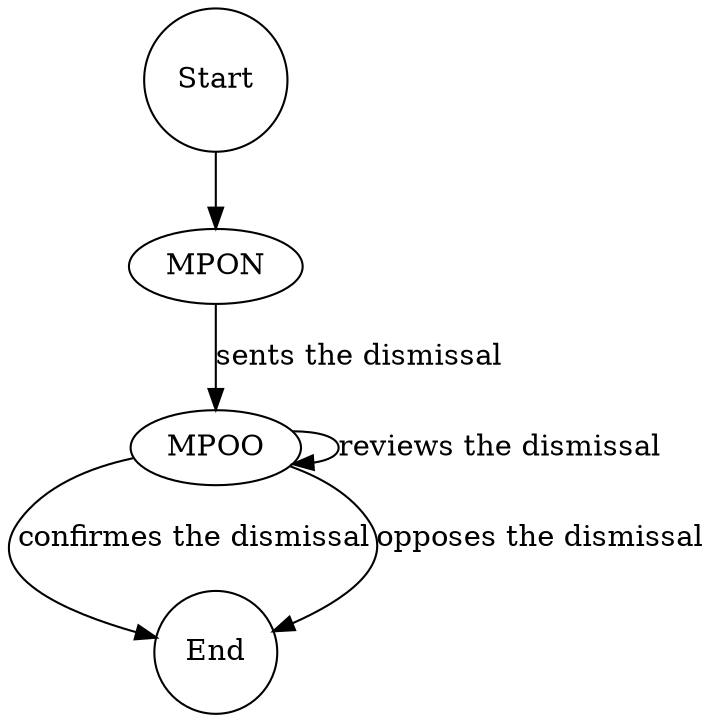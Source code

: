 

digraph G {
    Start [shape=circle]
    End [shape=circle]
    MPON -> MPOO [label="sents the dismissal"]
    MPOO -> MPOO [label="reviews the dismissal"]
    MPOO -> End [label="confirmes the dismissal"]
    MPOO -> End [label="opposes the dismissal"]
    Start -> MPON
}